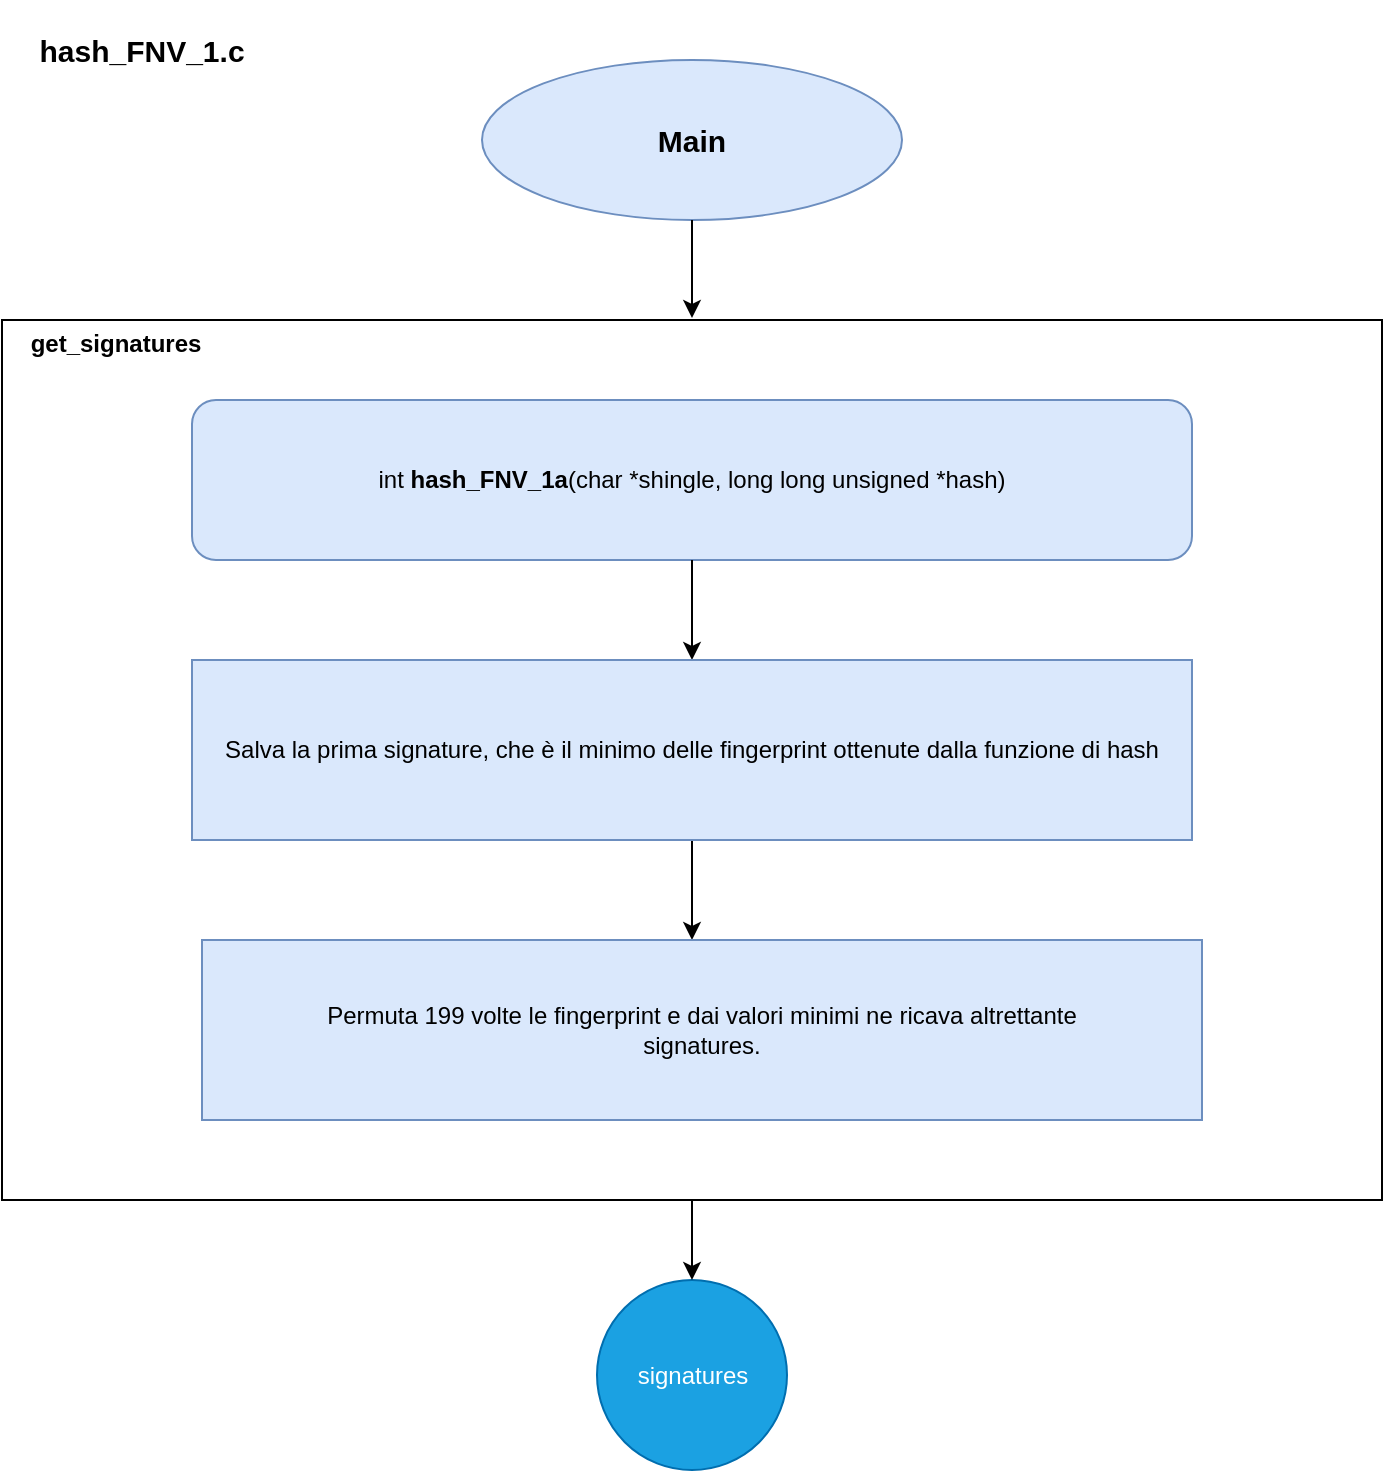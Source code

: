 <mxfile version="14.4.9" type="device"><diagram id="hXbhoWrpUuxRjIZ6JH8G" name="Page-1"><mxGraphModel dx="1422" dy="720" grid="1" gridSize="10" guides="1" tooltips="1" connect="1" arrows="1" fold="1" page="1" pageScale="1" pageWidth="1169" pageHeight="827" math="0" shadow="0"><root><mxCell id="0"/><mxCell id="1" parent="0"/><mxCell id="8MawKaRnqaWFO8A4m60Z-1" value="" style="rounded=0;whiteSpace=wrap;html=1;align=center;" vertex="1" parent="1"><mxGeometry x="170" y="820" width="690" height="440" as="geometry"/></mxCell><mxCell id="8MawKaRnqaWFO8A4m60Z-2" value="int &lt;b&gt;hash_FNV_1a&lt;/b&gt;(char *shingle, long long unsigned *hash)" style="rounded=1;whiteSpace=wrap;html=1;align=center;fillColor=#dae8fc;strokeColor=#6c8ebf;" vertex="1" parent="1"><mxGeometry x="265" y="860" width="500" height="80" as="geometry"/></mxCell><mxCell id="8MawKaRnqaWFO8A4m60Z-4" value="" style="endArrow=classic;html=1;exitX=0.5;exitY=1;exitDx=0;exitDy=0;fillColor=#dae8fc;entryX=0.5;entryY=0;entryDx=0;entryDy=0;" edge="1" parent="1"><mxGeometry width="50" height="50" relative="1" as="geometry"><mxPoint x="515" y="1070" as="sourcePoint"/><mxPoint x="515" y="1130" as="targetPoint"/></mxGeometry></mxCell><mxCell id="8MawKaRnqaWFO8A4m60Z-5" value="" style="endArrow=classic;html=1;exitX=0.5;exitY=1;exitDx=0;exitDy=0;entryX=0.5;entryY=0;entryDx=0;entryDy=0;fillColor=#dae8fc;" edge="1" parent="1" source="8MawKaRnqaWFO8A4m60Z-2"><mxGeometry width="50" height="50" relative="1" as="geometry"><mxPoint x="600" y="1080" as="sourcePoint"/><mxPoint x="515" y="990" as="targetPoint"/></mxGeometry></mxCell><mxCell id="8MawKaRnqaWFO8A4m60Z-6" value="&lt;b&gt;get_signatures&lt;/b&gt;" style="text;html=1;align=center;verticalAlign=middle;whiteSpace=wrap;rounded=0;fontStyle=1" vertex="1" parent="1"><mxGeometry x="195" y="822" width="63.5" height="20" as="geometry"/></mxCell><mxCell id="8MawKaRnqaWFO8A4m60Z-7" value="hash_FNV_1.c" style="text;html=1;strokeColor=none;fillColor=none;align=center;verticalAlign=middle;whiteSpace=wrap;rounded=0;fontStyle=1;fontSize=15;" vertex="1" parent="1"><mxGeometry x="195" y="660" width="90" height="50" as="geometry"/></mxCell><mxCell id="8MawKaRnqaWFO8A4m60Z-8" value="&lt;b&gt;Main&lt;/b&gt;" style="ellipse;whiteSpace=wrap;html=1;fontSize=15;align=center;fillColor=#dae8fc;strokeColor=#6c8ebf;" vertex="1" parent="1"><mxGeometry x="410" y="690" width="210" height="80" as="geometry"/></mxCell><mxCell id="8MawKaRnqaWFO8A4m60Z-9" value="" style="endArrow=classic;html=1;fontSize=15;exitX=0.5;exitY=1;exitDx=0;exitDy=0;" edge="1" parent="1" source="8MawKaRnqaWFO8A4m60Z-8"><mxGeometry width="50" height="50" relative="1" as="geometry"><mxPoint x="530" y="1020" as="sourcePoint"/><mxPoint x="515" y="819" as="targetPoint"/></mxGeometry></mxCell><mxCell id="8MawKaRnqaWFO8A4m60Z-11" value="Permuta 199 volte le fingerprint e dai valori minimi ne ricava altrettante &lt;br&gt;signatures." style="rounded=0;whiteSpace=wrap;html=1;fillColor=#dae8fc;strokeColor=#6c8ebf;" vertex="1" parent="1"><mxGeometry x="270" y="1130" width="500" height="90" as="geometry"/></mxCell><mxCell id="8MawKaRnqaWFO8A4m60Z-13" value="signatures" style="ellipse;whiteSpace=wrap;html=1;aspect=fixed;fillColor=#1ba1e2;strokeColor=#006EAF;fontColor=#ffffff;" vertex="1" parent="1"><mxGeometry x="467.5" y="1300" width="95" height="95" as="geometry"/></mxCell><mxCell id="8MawKaRnqaWFO8A4m60Z-14" value="" style="endArrow=classic;html=1;entryX=0.5;entryY=0;entryDx=0;entryDy=0;" edge="1" parent="1" target="8MawKaRnqaWFO8A4m60Z-13"><mxGeometry width="50" height="50" relative="1" as="geometry"><mxPoint x="515" y="1260" as="sourcePoint"/><mxPoint x="610" y="990" as="targetPoint"/></mxGeometry></mxCell><mxCell id="8MawKaRnqaWFO8A4m60Z-27" value="Salva la prima signature, che è il minimo delle fingerprint ottenute dalla funzione di hash" style="rounded=0;whiteSpace=wrap;html=1;fillColor=#dae8fc;strokeColor=#6c8ebf;" vertex="1" parent="1"><mxGeometry x="265" y="990" width="500" height="90" as="geometry"/></mxCell></root></mxGraphModel></diagram></mxfile>